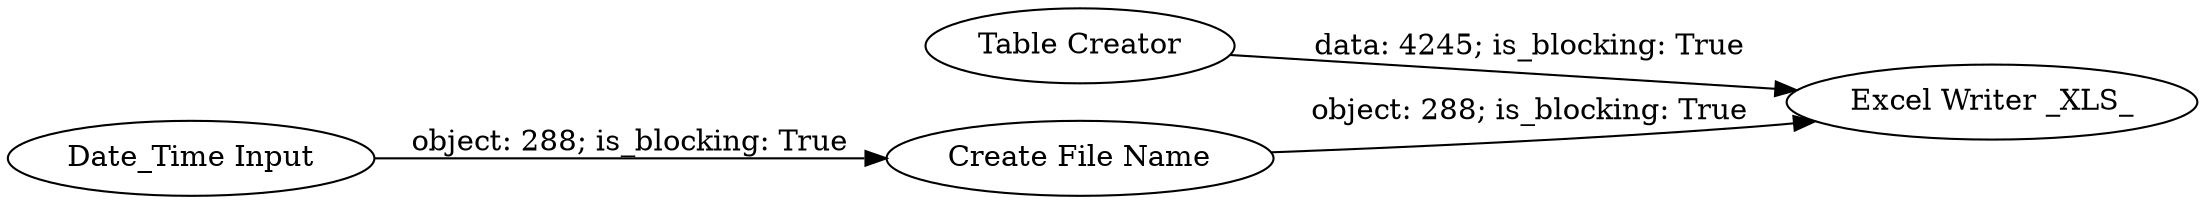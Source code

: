 digraph {
	"8295567136120413258_4" [label="Excel Writer _XLS_"]
	"8295567136120413258_2" [label="Table Creator"]
	"8295567136120413258_3" [label="Create File Name"]
	"8295567136120413258_1" [label="Date_Time Input"]
	"8295567136120413258_2" -> "8295567136120413258_4" [label="data: 4245; is_blocking: True"]
	"8295567136120413258_3" -> "8295567136120413258_4" [label="object: 288; is_blocking: True"]
	"8295567136120413258_1" -> "8295567136120413258_3" [label="object: 288; is_blocking: True"]
	rankdir=LR
}
